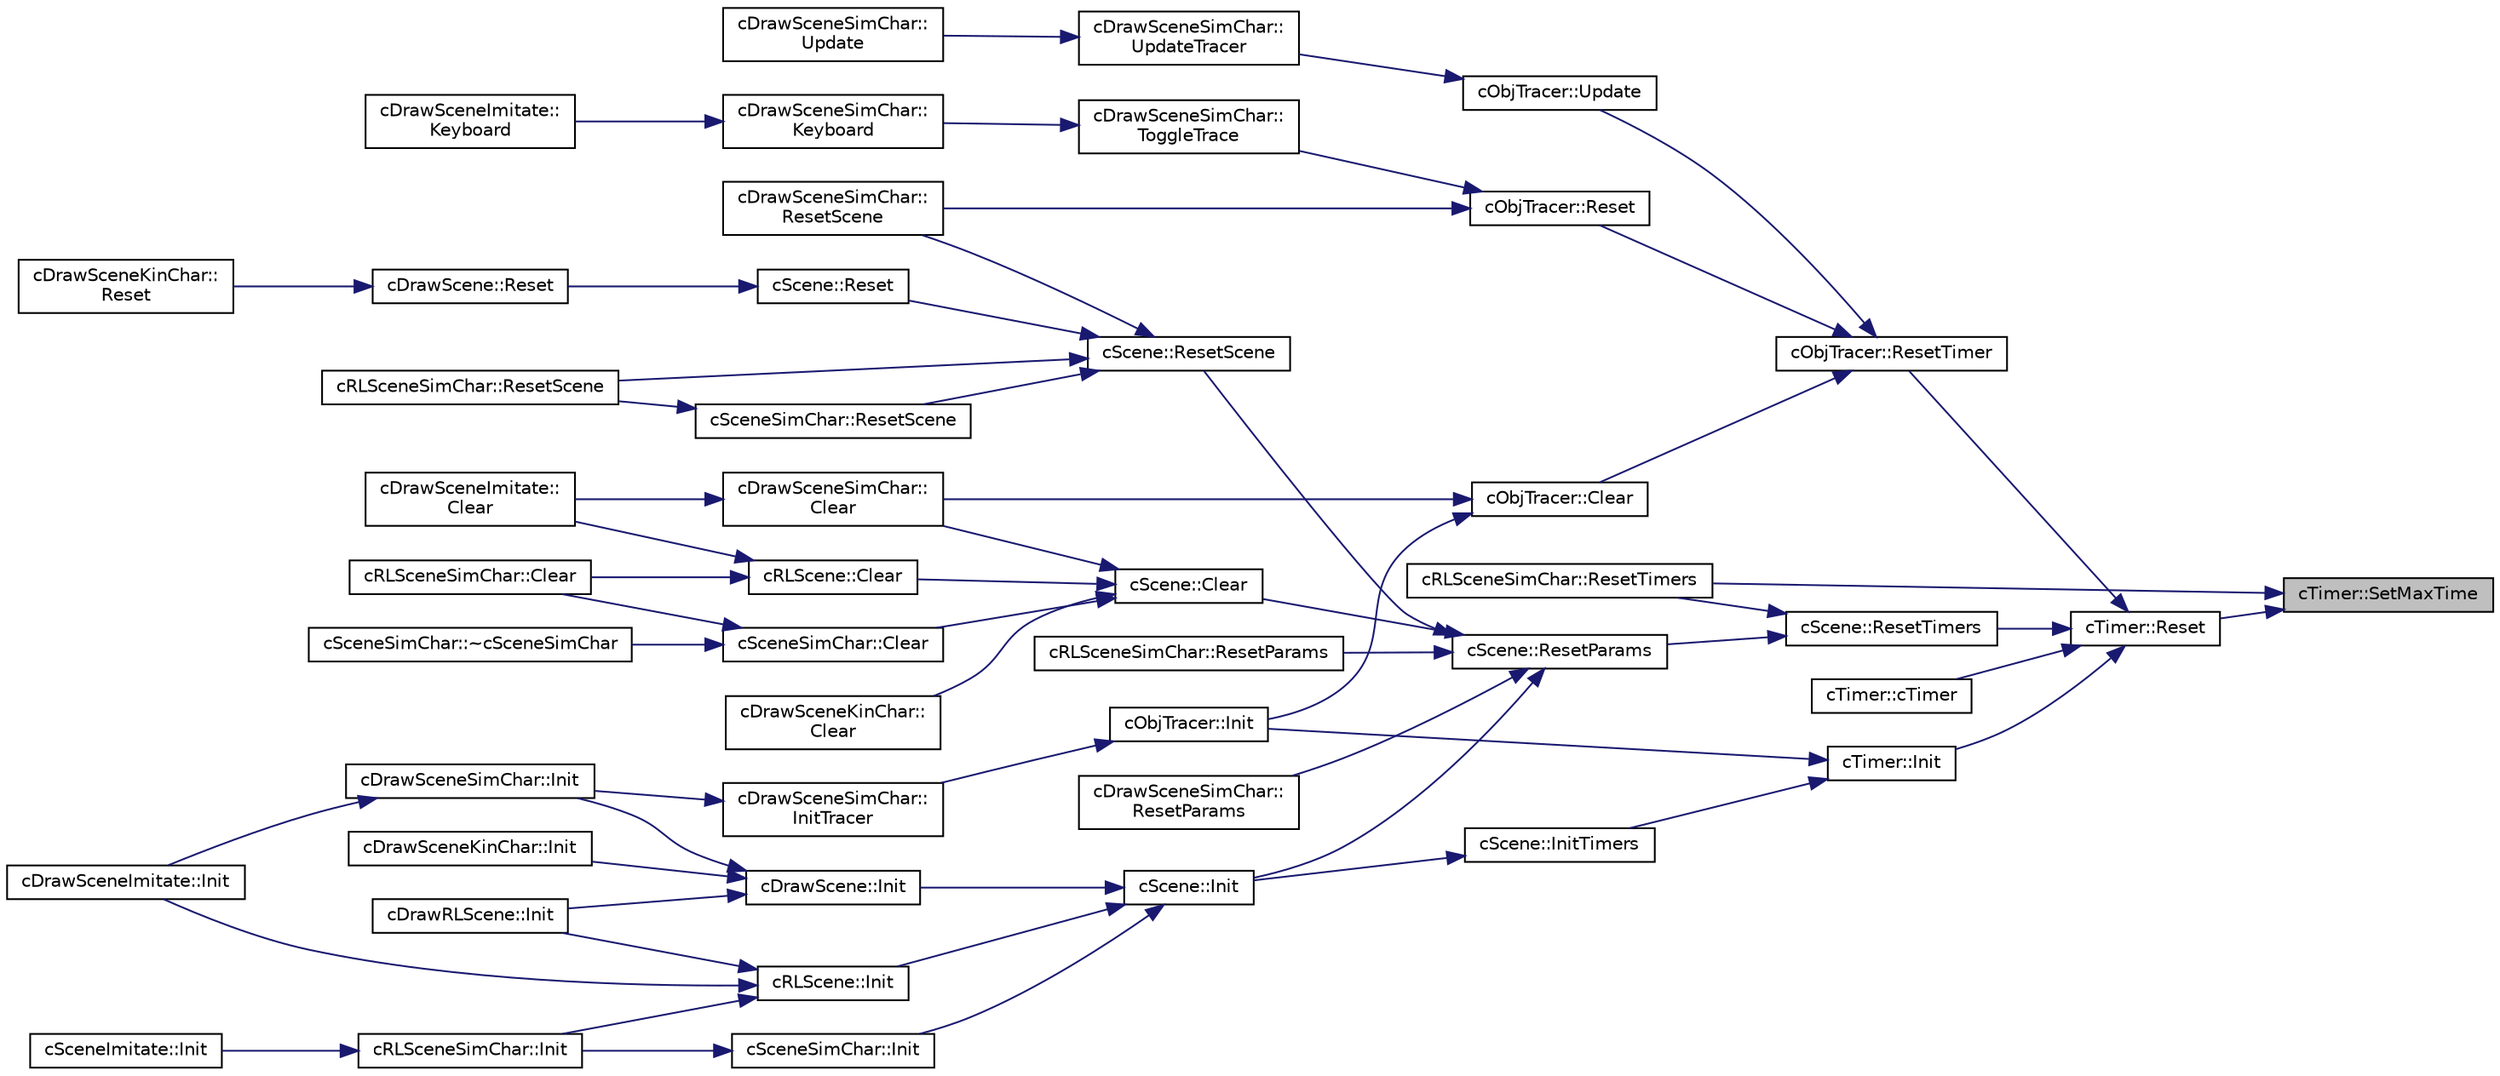digraph "cTimer::SetMaxTime"
{
 // LATEX_PDF_SIZE
  edge [fontname="Helvetica",fontsize="10",labelfontname="Helvetica",labelfontsize="10"];
  node [fontname="Helvetica",fontsize="10",shape=record];
  rankdir="RL";
  Node1 [label="cTimer::SetMaxTime",height=0.2,width=0.4,color="black", fillcolor="grey75", style="filled", fontcolor="black",tooltip=" "];
  Node1 -> Node2 [dir="back",color="midnightblue",fontsize="10",style="solid",fontname="Helvetica"];
  Node2 [label="cTimer::Reset",height=0.2,width=0.4,color="black", fillcolor="white", style="filled",URL="$classc_timer.html#ad1099bd7febb32a85da1273881d2326d",tooltip=" "];
  Node2 -> Node3 [dir="back",color="midnightblue",fontsize="10",style="solid",fontname="Helvetica"];
  Node3 [label="cTimer::cTimer",height=0.2,width=0.4,color="black", fillcolor="white", style="filled",URL="$classc_timer.html#a881724a0e79d106ed65699949c08fe86",tooltip=" "];
  Node2 -> Node4 [dir="back",color="midnightblue",fontsize="10",style="solid",fontname="Helvetica"];
  Node4 [label="cTimer::Init",height=0.2,width=0.4,color="black", fillcolor="white", style="filled",URL="$classc_timer.html#ab5f384b3d3bf9bdea54db1e4529afa1e",tooltip=" "];
  Node4 -> Node5 [dir="back",color="midnightblue",fontsize="10",style="solid",fontname="Helvetica"];
  Node5 [label="cObjTracer::Init",height=0.2,width=0.4,color="black", fillcolor="white", style="filled",URL="$classc_obj_tracer.html#a807742c9ea662105660aea4f0a175c42",tooltip=" "];
  Node5 -> Node6 [dir="back",color="midnightblue",fontsize="10",style="solid",fontname="Helvetica"];
  Node6 [label="cDrawSceneSimChar::\lInitTracer",height=0.2,width=0.4,color="black", fillcolor="white", style="filled",URL="$classc_draw_scene_sim_char.html#ad6d1aa9571dea69f6cbf85323e1da5e7",tooltip=" "];
  Node6 -> Node7 [dir="back",color="midnightblue",fontsize="10",style="solid",fontname="Helvetica"];
  Node7 [label="cDrawSceneSimChar::Init",height=0.2,width=0.4,color="black", fillcolor="white", style="filled",URL="$classc_draw_scene_sim_char.html#a4e6054c41d9444218aa837fc692d38d6",tooltip=" "];
  Node7 -> Node8 [dir="back",color="midnightblue",fontsize="10",style="solid",fontname="Helvetica"];
  Node8 [label="cDrawSceneImitate::Init",height=0.2,width=0.4,color="black", fillcolor="white", style="filled",URL="$classc_draw_scene_imitate.html#a4883fd5c94ea98788c07ff76c13fcf8a",tooltip=" "];
  Node4 -> Node9 [dir="back",color="midnightblue",fontsize="10",style="solid",fontname="Helvetica"];
  Node9 [label="cScene::InitTimers",height=0.2,width=0.4,color="black", fillcolor="white", style="filled",URL="$classc_scene.html#a28cf2507e26a884ec13ae918128d448b",tooltip=" "];
  Node9 -> Node10 [dir="back",color="midnightblue",fontsize="10",style="solid",fontname="Helvetica"];
  Node10 [label="cScene::Init",height=0.2,width=0.4,color="black", fillcolor="white", style="filled",URL="$classc_scene.html#a8d59ee636f3e14388f8010fc4959a1db",tooltip=" "];
  Node10 -> Node11 [dir="back",color="midnightblue",fontsize="10",style="solid",fontname="Helvetica"];
  Node11 [label="cDrawScene::Init",height=0.2,width=0.4,color="black", fillcolor="white", style="filled",URL="$classc_draw_scene.html#af961ad5f820420edffd46780c007be68",tooltip=" "];
  Node11 -> Node12 [dir="back",color="midnightblue",fontsize="10",style="solid",fontname="Helvetica"];
  Node12 [label="cDrawRLScene::Init",height=0.2,width=0.4,color="black", fillcolor="white", style="filled",URL="$classc_draw_r_l_scene.html#a284313524cbc2b065178fce7eb34a2d1",tooltip=" "];
  Node11 -> Node13 [dir="back",color="midnightblue",fontsize="10",style="solid",fontname="Helvetica"];
  Node13 [label="cDrawSceneKinChar::Init",height=0.2,width=0.4,color="black", fillcolor="white", style="filled",URL="$classc_draw_scene_kin_char.html#ac48c6afcfd92d4166167f6b2778d08ca",tooltip=" "];
  Node11 -> Node7 [dir="back",color="midnightblue",fontsize="10",style="solid",fontname="Helvetica"];
  Node10 -> Node14 [dir="back",color="midnightblue",fontsize="10",style="solid",fontname="Helvetica"];
  Node14 [label="cRLScene::Init",height=0.2,width=0.4,color="black", fillcolor="white", style="filled",URL="$classc_r_l_scene.html#af49d99030e9b27b552b402dc3e2c6b20",tooltip=" "];
  Node14 -> Node12 [dir="back",color="midnightblue",fontsize="10",style="solid",fontname="Helvetica"];
  Node14 -> Node8 [dir="back",color="midnightblue",fontsize="10",style="solid",fontname="Helvetica"];
  Node14 -> Node15 [dir="back",color="midnightblue",fontsize="10",style="solid",fontname="Helvetica"];
  Node15 [label="cRLSceneSimChar::Init",height=0.2,width=0.4,color="black", fillcolor="white", style="filled",URL="$classc_r_l_scene_sim_char.html#a646cd06bc9b8615ba0414c01dcc846eb",tooltip=" "];
  Node15 -> Node16 [dir="back",color="midnightblue",fontsize="10",style="solid",fontname="Helvetica"];
  Node16 [label="cSceneImitate::Init",height=0.2,width=0.4,color="black", fillcolor="white", style="filled",URL="$classc_scene_imitate.html#a076f408d116f74ebd723c8b8e193c374",tooltip=" "];
  Node10 -> Node17 [dir="back",color="midnightblue",fontsize="10",style="solid",fontname="Helvetica"];
  Node17 [label="cSceneSimChar::Init",height=0.2,width=0.4,color="black", fillcolor="white", style="filled",URL="$classc_scene_sim_char.html#a55d8ea112d3b38cc39f1cf396cdd8a5b",tooltip=" "];
  Node17 -> Node15 [dir="back",color="midnightblue",fontsize="10",style="solid",fontname="Helvetica"];
  Node2 -> Node18 [dir="back",color="midnightblue",fontsize="10",style="solid",fontname="Helvetica"];
  Node18 [label="cObjTracer::ResetTimer",height=0.2,width=0.4,color="black", fillcolor="white", style="filled",URL="$classc_obj_tracer.html#aed934ea118cab7e537373e9b39ba7195",tooltip=" "];
  Node18 -> Node19 [dir="back",color="midnightblue",fontsize="10",style="solid",fontname="Helvetica"];
  Node19 [label="cObjTracer::Clear",height=0.2,width=0.4,color="black", fillcolor="white", style="filled",URL="$classc_obj_tracer.html#a9cfa9ddba4ab174c1534e4a0b3db8277",tooltip=" "];
  Node19 -> Node20 [dir="back",color="midnightblue",fontsize="10",style="solid",fontname="Helvetica"];
  Node20 [label="cDrawSceneSimChar::\lClear",height=0.2,width=0.4,color="black", fillcolor="white", style="filled",URL="$classc_draw_scene_sim_char.html#aaa23ea7114ac978f7e015d8ca5d33340",tooltip=" "];
  Node20 -> Node21 [dir="back",color="midnightblue",fontsize="10",style="solid",fontname="Helvetica"];
  Node21 [label="cDrawSceneImitate::\lClear",height=0.2,width=0.4,color="black", fillcolor="white", style="filled",URL="$classc_draw_scene_imitate.html#a098558b683c1af866dc319a34139e4a5",tooltip=" "];
  Node19 -> Node5 [dir="back",color="midnightblue",fontsize="10",style="solid",fontname="Helvetica"];
  Node18 -> Node22 [dir="back",color="midnightblue",fontsize="10",style="solid",fontname="Helvetica"];
  Node22 [label="cObjTracer::Reset",height=0.2,width=0.4,color="black", fillcolor="white", style="filled",URL="$classc_obj_tracer.html#a2a012ff12b3b8d8df75c9f07758a80cb",tooltip=" "];
  Node22 -> Node23 [dir="back",color="midnightblue",fontsize="10",style="solid",fontname="Helvetica"];
  Node23 [label="cDrawSceneSimChar::\lResetScene",height=0.2,width=0.4,color="black", fillcolor="white", style="filled",URL="$classc_draw_scene_sim_char.html#a7381bb63219567bf9f3a8fea89f25f31",tooltip=" "];
  Node22 -> Node24 [dir="back",color="midnightblue",fontsize="10",style="solid",fontname="Helvetica"];
  Node24 [label="cDrawSceneSimChar::\lToggleTrace",height=0.2,width=0.4,color="black", fillcolor="white", style="filled",URL="$classc_draw_scene_sim_char.html#a43263d2e7d325f8ee71375fa1834a88f",tooltip=" "];
  Node24 -> Node25 [dir="back",color="midnightblue",fontsize="10",style="solid",fontname="Helvetica"];
  Node25 [label="cDrawSceneSimChar::\lKeyboard",height=0.2,width=0.4,color="black", fillcolor="white", style="filled",URL="$classc_draw_scene_sim_char.html#a0515846bf857fadc1bcf1624a5b9986a",tooltip=" "];
  Node25 -> Node26 [dir="back",color="midnightblue",fontsize="10",style="solid",fontname="Helvetica"];
  Node26 [label="cDrawSceneImitate::\lKeyboard",height=0.2,width=0.4,color="black", fillcolor="white", style="filled",URL="$classc_draw_scene_imitate.html#a63bbe9cd155ddee41d8124ff0f2d0c1f",tooltip=" "];
  Node18 -> Node27 [dir="back",color="midnightblue",fontsize="10",style="solid",fontname="Helvetica"];
  Node27 [label="cObjTracer::Update",height=0.2,width=0.4,color="black", fillcolor="white", style="filled",URL="$classc_obj_tracer.html#aa927ca2571ac74bbd97c56859b96a254",tooltip=" "];
  Node27 -> Node28 [dir="back",color="midnightblue",fontsize="10",style="solid",fontname="Helvetica"];
  Node28 [label="cDrawSceneSimChar::\lUpdateTracer",height=0.2,width=0.4,color="black", fillcolor="white", style="filled",URL="$classc_draw_scene_sim_char.html#a2a3188588de8b3ba4647decf5fbd5435",tooltip=" "];
  Node28 -> Node29 [dir="back",color="midnightblue",fontsize="10",style="solid",fontname="Helvetica"];
  Node29 [label="cDrawSceneSimChar::\lUpdate",height=0.2,width=0.4,color="black", fillcolor="white", style="filled",URL="$classc_draw_scene_sim_char.html#ada1475572f24d082f2221c05111cc10f",tooltip=" "];
  Node2 -> Node30 [dir="back",color="midnightblue",fontsize="10",style="solid",fontname="Helvetica"];
  Node30 [label="cScene::ResetTimers",height=0.2,width=0.4,color="black", fillcolor="white", style="filled",URL="$classc_scene.html#ad3519d6ec80933c165a3eeaec926a117",tooltip=" "];
  Node30 -> Node31 [dir="back",color="midnightblue",fontsize="10",style="solid",fontname="Helvetica"];
  Node31 [label="cScene::ResetParams",height=0.2,width=0.4,color="black", fillcolor="white", style="filled",URL="$classc_scene.html#a415e870aeb165035c4e226807d2ad5a4",tooltip=" "];
  Node31 -> Node32 [dir="back",color="midnightblue",fontsize="10",style="solid",fontname="Helvetica"];
  Node32 [label="cScene::Clear",height=0.2,width=0.4,color="black", fillcolor="white", style="filled",URL="$classc_scene.html#a6e7c05644ce68b62731350cadc55a89f",tooltip=" "];
  Node32 -> Node33 [dir="back",color="midnightblue",fontsize="10",style="solid",fontname="Helvetica"];
  Node33 [label="cDrawSceneKinChar::\lClear",height=0.2,width=0.4,color="black", fillcolor="white", style="filled",URL="$classc_draw_scene_kin_char.html#a2395078e02cccf9d72f83606d9cb4536",tooltip=" "];
  Node32 -> Node20 [dir="back",color="midnightblue",fontsize="10",style="solid",fontname="Helvetica"];
  Node32 -> Node34 [dir="back",color="midnightblue",fontsize="10",style="solid",fontname="Helvetica"];
  Node34 [label="cRLScene::Clear",height=0.2,width=0.4,color="black", fillcolor="white", style="filled",URL="$classc_r_l_scene.html#a1fcbc23544ba9cb5351d642a0e259c9a",tooltip=" "];
  Node34 -> Node21 [dir="back",color="midnightblue",fontsize="10",style="solid",fontname="Helvetica"];
  Node34 -> Node35 [dir="back",color="midnightblue",fontsize="10",style="solid",fontname="Helvetica"];
  Node35 [label="cRLSceneSimChar::Clear",height=0.2,width=0.4,color="black", fillcolor="white", style="filled",URL="$classc_r_l_scene_sim_char.html#aa835a9fca2f51ec9857bda04eabf7538",tooltip=" "];
  Node32 -> Node36 [dir="back",color="midnightblue",fontsize="10",style="solid",fontname="Helvetica"];
  Node36 [label="cSceneSimChar::Clear",height=0.2,width=0.4,color="black", fillcolor="white", style="filled",URL="$classc_scene_sim_char.html#aa1420d83958611ed394ed399788a0bf1",tooltip=" "];
  Node36 -> Node35 [dir="back",color="midnightblue",fontsize="10",style="solid",fontname="Helvetica"];
  Node36 -> Node37 [dir="back",color="midnightblue",fontsize="10",style="solid",fontname="Helvetica"];
  Node37 [label="cSceneSimChar::~cSceneSimChar",height=0.2,width=0.4,color="black", fillcolor="white", style="filled",URL="$classc_scene_sim_char.html#a8d8c4dbba486558bf9fa4971fe425ab9",tooltip=" "];
  Node31 -> Node10 [dir="back",color="midnightblue",fontsize="10",style="solid",fontname="Helvetica"];
  Node31 -> Node38 [dir="back",color="midnightblue",fontsize="10",style="solid",fontname="Helvetica"];
  Node38 [label="cRLSceneSimChar::ResetParams",height=0.2,width=0.4,color="black", fillcolor="white", style="filled",URL="$classc_r_l_scene_sim_char.html#aa4fa451f537e449f0922be690b9365fe",tooltip=" "];
  Node31 -> Node39 [dir="back",color="midnightblue",fontsize="10",style="solid",fontname="Helvetica"];
  Node39 [label="cDrawSceneSimChar::\lResetParams",height=0.2,width=0.4,color="black", fillcolor="white", style="filled",URL="$classc_draw_scene_sim_char.html#ae72b6af845273ba28d21cde3b5f4ec65",tooltip=" "];
  Node31 -> Node40 [dir="back",color="midnightblue",fontsize="10",style="solid",fontname="Helvetica"];
  Node40 [label="cScene::ResetScene",height=0.2,width=0.4,color="black", fillcolor="white", style="filled",URL="$classc_scene.html#a77af1acfd382a6e3d668360eae38889e",tooltip=" "];
  Node40 -> Node41 [dir="back",color="midnightblue",fontsize="10",style="solid",fontname="Helvetica"];
  Node41 [label="cScene::Reset",height=0.2,width=0.4,color="black", fillcolor="white", style="filled",URL="$classc_scene.html#abccdd142ce9f531bf1cfb0503dbcaf74",tooltip=" "];
  Node41 -> Node42 [dir="back",color="midnightblue",fontsize="10",style="solid",fontname="Helvetica"];
  Node42 [label="cDrawScene::Reset",height=0.2,width=0.4,color="black", fillcolor="white", style="filled",URL="$classc_draw_scene.html#a3f7fb671ce597b83ddd6643ff976ac3e",tooltip=" "];
  Node42 -> Node43 [dir="back",color="midnightblue",fontsize="10",style="solid",fontname="Helvetica"];
  Node43 [label="cDrawSceneKinChar::\lReset",height=0.2,width=0.4,color="black", fillcolor="white", style="filled",URL="$classc_draw_scene_kin_char.html#ad09d26c70674423cef4c26b67c3f908a",tooltip=" "];
  Node40 -> Node23 [dir="back",color="midnightblue",fontsize="10",style="solid",fontname="Helvetica"];
  Node40 -> Node44 [dir="back",color="midnightblue",fontsize="10",style="solid",fontname="Helvetica"];
  Node44 [label="cRLSceneSimChar::ResetScene",height=0.2,width=0.4,color="black", fillcolor="white", style="filled",URL="$classc_r_l_scene_sim_char.html#a48b228bff3f50138b0adb18d2ea2566c",tooltip=" "];
  Node40 -> Node45 [dir="back",color="midnightblue",fontsize="10",style="solid",fontname="Helvetica"];
  Node45 [label="cSceneSimChar::ResetScene",height=0.2,width=0.4,color="black", fillcolor="white", style="filled",URL="$classc_scene_sim_char.html#acf9c324c59e20fce077e26020ddc708e",tooltip=" "];
  Node45 -> Node44 [dir="back",color="midnightblue",fontsize="10",style="solid",fontname="Helvetica"];
  Node30 -> Node46 [dir="back",color="midnightblue",fontsize="10",style="solid",fontname="Helvetica"];
  Node46 [label="cRLSceneSimChar::ResetTimers",height=0.2,width=0.4,color="black", fillcolor="white", style="filled",URL="$classc_r_l_scene_sim_char.html#a49df440929d663ea541b4c52debb5277",tooltip=" "];
  Node1 -> Node46 [dir="back",color="midnightblue",fontsize="10",style="solid",fontname="Helvetica"];
}
